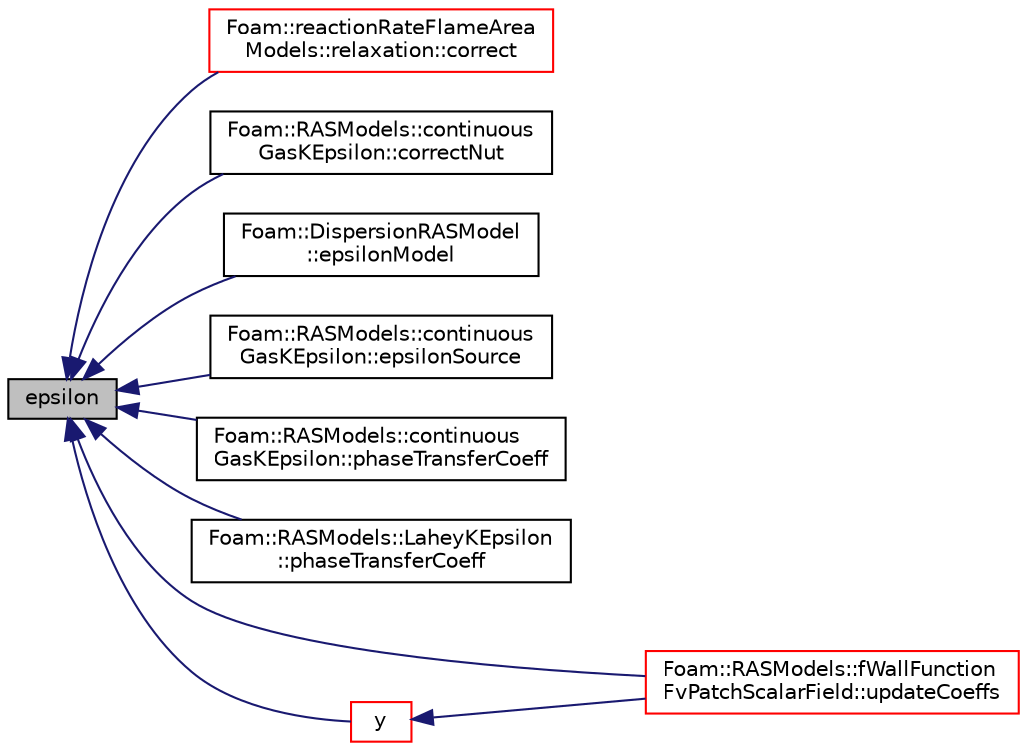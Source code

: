 digraph "epsilon"
{
  bgcolor="transparent";
  edge [fontname="Helvetica",fontsize="10",labelfontname="Helvetica",labelfontsize="10"];
  node [fontname="Helvetica",fontsize="10",shape=record];
  rankdir="LR";
  Node1 [label="epsilon",height=0.2,width=0.4,color="black", fillcolor="grey75", style="filled", fontcolor="black"];
  Node1 -> Node2 [dir="back",color="midnightblue",fontsize="10",style="solid",fontname="Helvetica"];
  Node2 [label="Foam::reactionRateFlameArea\lModels::relaxation::correct",height=0.2,width=0.4,color="red",URL="$a02215.html#a38695208e96682bfdee39fa08168ea94",tooltip="Correct omega. "];
  Node1 -> Node3 [dir="back",color="midnightblue",fontsize="10",style="solid",fontname="Helvetica"];
  Node3 [label="Foam::RASModels::continuous\lGasKEpsilon::correctNut",height=0.2,width=0.4,color="black",URL="$a00403.html#aaffe89433f18f1ee4137486e19219448"];
  Node1 -> Node4 [dir="back",color="midnightblue",fontsize="10",style="solid",fontname="Helvetica"];
  Node4 [label="Foam::DispersionRASModel\l::epsilonModel",height=0.2,width=0.4,color="black",URL="$a00555.html#a566f5bfa1c607e2cd3af43281420f51b",tooltip="Return the epsilon field from the turbulence model. "];
  Node1 -> Node5 [dir="back",color="midnightblue",fontsize="10",style="solid",fontname="Helvetica"];
  Node5 [label="Foam::RASModels::continuous\lGasKEpsilon::epsilonSource",height=0.2,width=0.4,color="black",URL="$a00403.html#a735aae63c00c42eb78545a9a53aca979"];
  Node1 -> Node6 [dir="back",color="midnightblue",fontsize="10",style="solid",fontname="Helvetica"];
  Node6 [label="Foam::RASModels::continuous\lGasKEpsilon::phaseTransferCoeff",height=0.2,width=0.4,color="black",URL="$a00403.html#a1a241e19352d6453e4354bbc0ceb96a4"];
  Node1 -> Node7 [dir="back",color="midnightblue",fontsize="10",style="solid",fontname="Helvetica"];
  Node7 [label="Foam::RASModels::LaheyKEpsilon\l::phaseTransferCoeff",height=0.2,width=0.4,color="black",URL="$a01288.html#a1a241e19352d6453e4354bbc0ceb96a4"];
  Node1 -> Node8 [dir="back",color="midnightblue",fontsize="10",style="solid",fontname="Helvetica"];
  Node8 [label="Foam::RASModels::fWallFunction\lFvPatchScalarField::updateCoeffs",height=0.2,width=0.4,color="red",URL="$a00912.html#a7e24eafac629d3733181cd942d4c902f",tooltip="Update the coefficients associated with the patch field. "];
  Node1 -> Node9 [dir="back",color="midnightblue",fontsize="10",style="solid",fontname="Helvetica"];
  Node9 [label="y",height=0.2,width=0.4,color="red",URL="$a02791.html#a786f55d8a1d6a0900d1798fd04595c14",tooltip="Return the near wall distances. "];
  Node9 -> Node8 [dir="back",color="midnightblue",fontsize="10",style="solid",fontname="Helvetica"];
}
